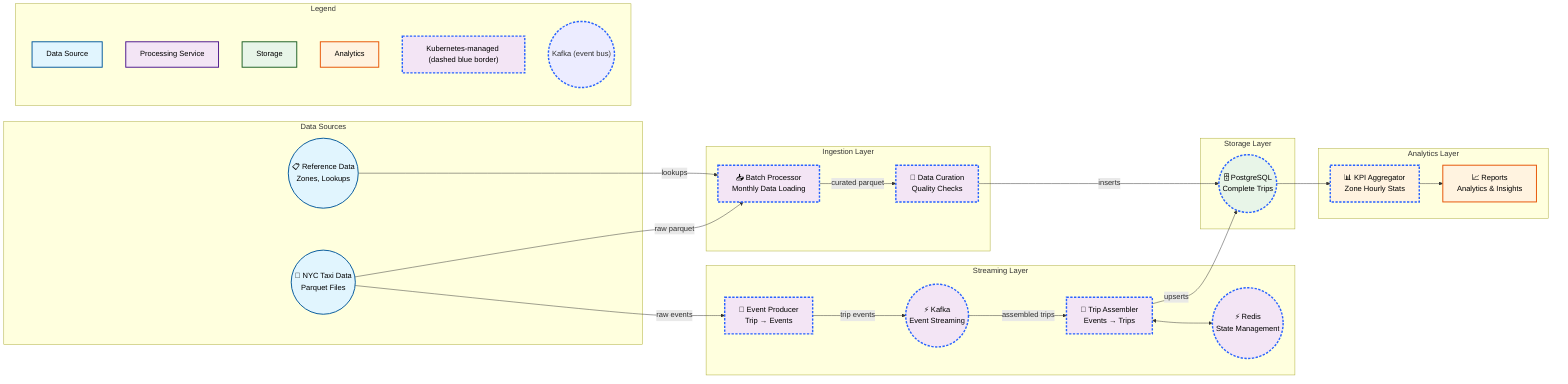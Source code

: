 graph LR
    %% Data Sources
    subgraph "Data Sources"
        NYC(("🗽 NYC Taxi Data<br/>Parquet Files"))
        REF(("📋 Reference Data<br/>Zones, Lookups"))
    end

    %% Ingestion Layer
    subgraph "Ingestion Layer"
        BATCH["📥 Batch Processor<br/>Monthly Data Loading"]
        CURATE["🔧 Data Curation<br/>Quality Checks"]
    end

    %% Streaming Layer
    subgraph "Streaming Layer"
        PRODUCER["📡 Event Producer<br/>Trip → Events"]
        KAFKA(("⚡ Kafka<br/>Event Streaming"))
        ASSEMBLER["🔧 Trip Assembler<br/>Events → Trips"]
        REDIS(("⚡ Redis<br/>State Management"))
    end

    %% Storage Layer
    subgraph "Storage Layer"
        POSTGRES(("🗄️ PostgreSQL<br/>Complete Trips"))
    end

    %% Analytics Layer
    subgraph "Analytics Layer"
        AGGREGATOR["📊 KPI Aggregator<br/>Zone Hourly Stats"]
        REPORTS["📈 Reports<br/>Analytics & Insights"]
    end

    %% Data Flow (Batch)
    NYC -- raw parquet --> BATCH
    REF -- lookups --> BATCH
    BATCH -- curated parquet --> CURATE
    CURATE -- inserts --> POSTGRES

    %% Streaming Path (Events)
    NYC -- raw events --> PRODUCER
    PRODUCER -- trip events --> KAFKA
    KAFKA -- assembled trips --> ASSEMBLER
    ASSEMBLER <--> REDIS
    ASSEMBLER -- upserts --> POSTGRES

    %% Analytics Path
    POSTGRES --> AGGREGATOR
    AGGREGATOR --> REPORTS

    %% Styling
    classDef dataSource fill:#e1f5fe,stroke:#01579b,stroke-width:2px,color:#000
    classDef processing fill:#f3e5f5,stroke:#4a148c,stroke-width:2px,color:#000
    classDef storage fill:#e8f5e8,stroke:#1b5e20,stroke-width:2px,color:#000
    classDef analytics fill:#fff3e0,stroke:#e65100,stroke-width:2px,color:#000
    classDef k8s stroke:#2962ff,stroke-width:3px,stroke-dasharray: 5 3

    class NYC,REF dataSource
    class BATCH,CURATE,PRODUCER,ASSEMBLER,REDIS processing
    class POSTGRES storage
    class KAFKA processing
    class AGGREGATOR,REPORTS analytics

    %% Kubernetes (containerized workloads)
    class BATCH,CURATE,PRODUCER,ASSEMBLER,AGGREGATOR k8s
    class KAFKA,POSTGRES,REDIS k8s

    %% Legend
    subgraph "Legend"
        L_DS["Data Source"]:::dataSource
        L_PROC["Processing Service"]:::processing
        L_STORE["Storage"]:::storage
        L_ANALYTICS["Analytics"]:::analytics
        L_K8S["Kubernetes-managed (dashed blue border)"]:::processing
        L_KAFKA(("Kafka (event bus)"))
    end
    class L_K8S k8s
    class L_KAFKA k8s